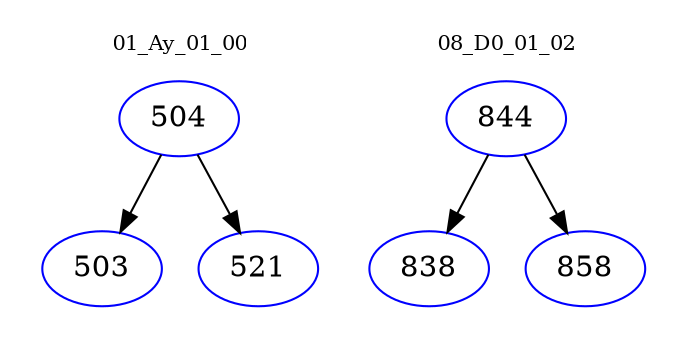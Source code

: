 digraph{
subgraph cluster_0 {
color = white
label = "01_Ay_01_00";
fontsize=10;
T0_504 [label="504", color="blue"]
T0_504 -> T0_503 [color="black"]
T0_503 [label="503", color="blue"]
T0_504 -> T0_521 [color="black"]
T0_521 [label="521", color="blue"]
}
subgraph cluster_1 {
color = white
label = "08_D0_01_02";
fontsize=10;
T1_844 [label="844", color="blue"]
T1_844 -> T1_838 [color="black"]
T1_838 [label="838", color="blue"]
T1_844 -> T1_858 [color="black"]
T1_858 [label="858", color="blue"]
}
}
